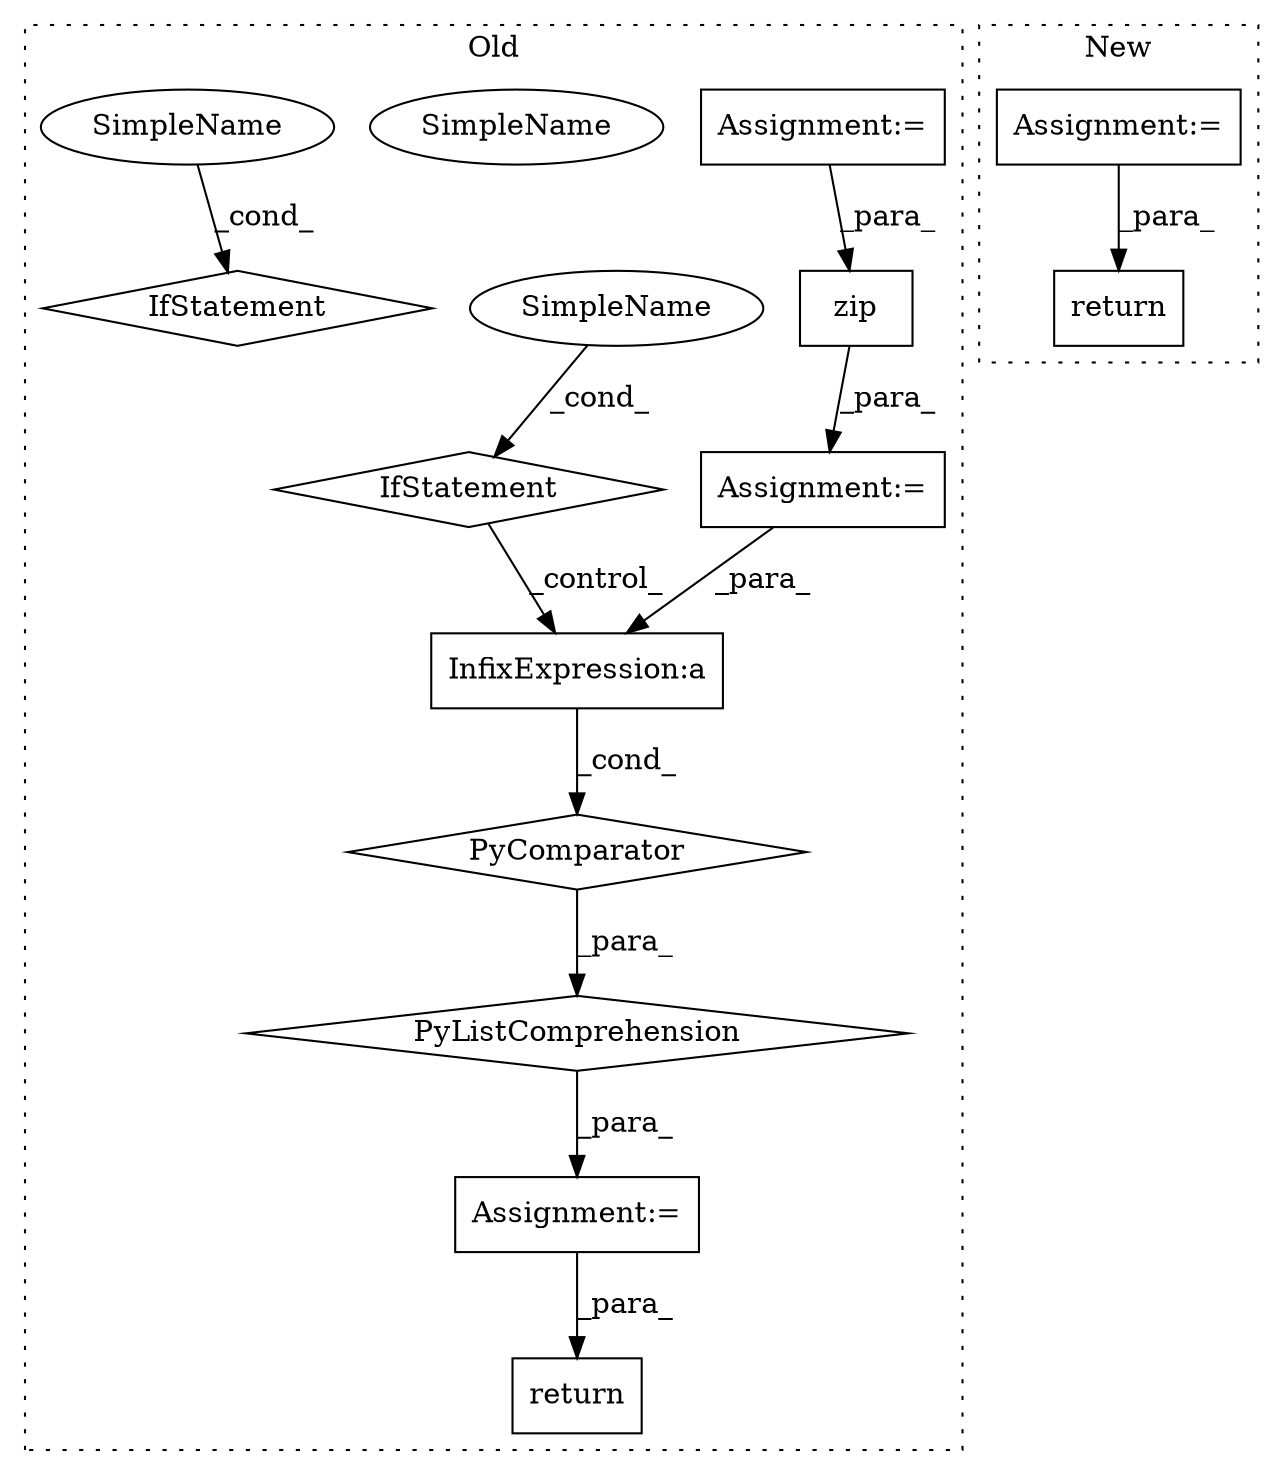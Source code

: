 digraph G {
subgraph cluster0 {
1 [label="zip" a="32" s="33141,33169" l="4,1" shape="box"];
3 [label="Assignment:=" a="7" s="33130" l="49" shape="box"];
4 [label="return" a="41" s="33487" l="7" shape="box"];
5 [label="PyComparator" a="113" s="33300" l="28" shape="diamond"];
7 [label="PyListComprehension" a="109" s="33210" l="126" shape="diamond"];
8 [label="Assignment:=" a="7" s="33449" l="30" shape="box"];
9 [label="Assignment:=" a="7" s="32938" l="1" shape="box"];
10 [label="InfixExpression:a" a="27" s="33027" l="3" shape="box"];
11 [label="IfStatement" a="25" s="33130" l="49" shape="diamond"];
12 [label="SimpleName" a="42" s="33174" l="5" shape="ellipse"];
13 [label="IfStatement" a="25" s="33449" l="30" shape="diamond"];
14 [label="SimpleName" a="42" s="33174" l="5" shape="ellipse"];
15 [label="SimpleName" a="42" s="33474" l="5" shape="ellipse"];
label = "Old";
style="dotted";
}
subgraph cluster1 {
2 [label="return" a="41" s="33258" l="7" shape="box"];
6 [label="Assignment:=" a="7" s="33055" l="1" shape="box"];
label = "New";
style="dotted";
}
1 -> 3 [label="_para_"];
3 -> 10 [label="_para_"];
5 -> 7 [label="_para_"];
6 -> 2 [label="_para_"];
7 -> 8 [label="_para_"];
8 -> 4 [label="_para_"];
9 -> 1 [label="_para_"];
10 -> 5 [label="_cond_"];
11 -> 10 [label="_control_"];
14 -> 11 [label="_cond_"];
15 -> 13 [label="_cond_"];
}